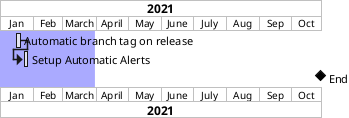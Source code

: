 {
  "sha1": "tcxczz0hjp16e9yf02a089bs8k63v3c",
  "insertion": {
    "when": "2024-06-04T17:28:46.074Z",
    "url": "https://github.com/plantuml/plantuml/issues/432#issuecomment-761818919",
    "user": "plantuml@gmail.com"
  }
}
@startgantt
printscale monthly

Project starts the 1st of january 2021
2021-01-01 to 2021-03-30 are colored in #AAAAFF

[Automatic branch tag on release] as [s1] starts 2021-01-15 and lasts 1 week
then [Setup Automatic Alerts] as [s2] lasts 1 week

[End] happens 300 days after start
@endgantt
